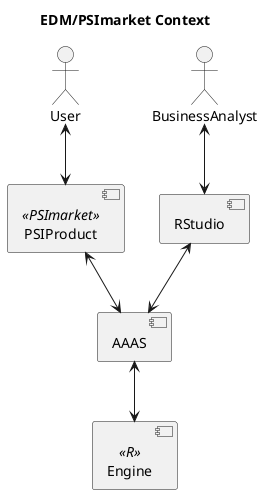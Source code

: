 @startuml
skinparam componentStyle uml2

title EDM/PSImarket Context

actor User
actor BusinessAnalyst as BA
component PSIProduct as PSI <<PSImarket>>
component RStudio as rstdio
component AAAS as 3as
component Engine as engine <<R>>

' The most basic Community EDM need:
' provide already existing artificial inteligence (forecasting) solutions based on R.
' Provide means for BAs to work with production data.
' Goals:
' * R as engine
' * Provide means for BAs to work with production data.
' * TS based
' * simple to set up (3AS together with the engine)

User <--> PSI
BA <--> rstdio
PSI <--> 3as
rstdio <--> 3as
3as <--> engine


@enduml